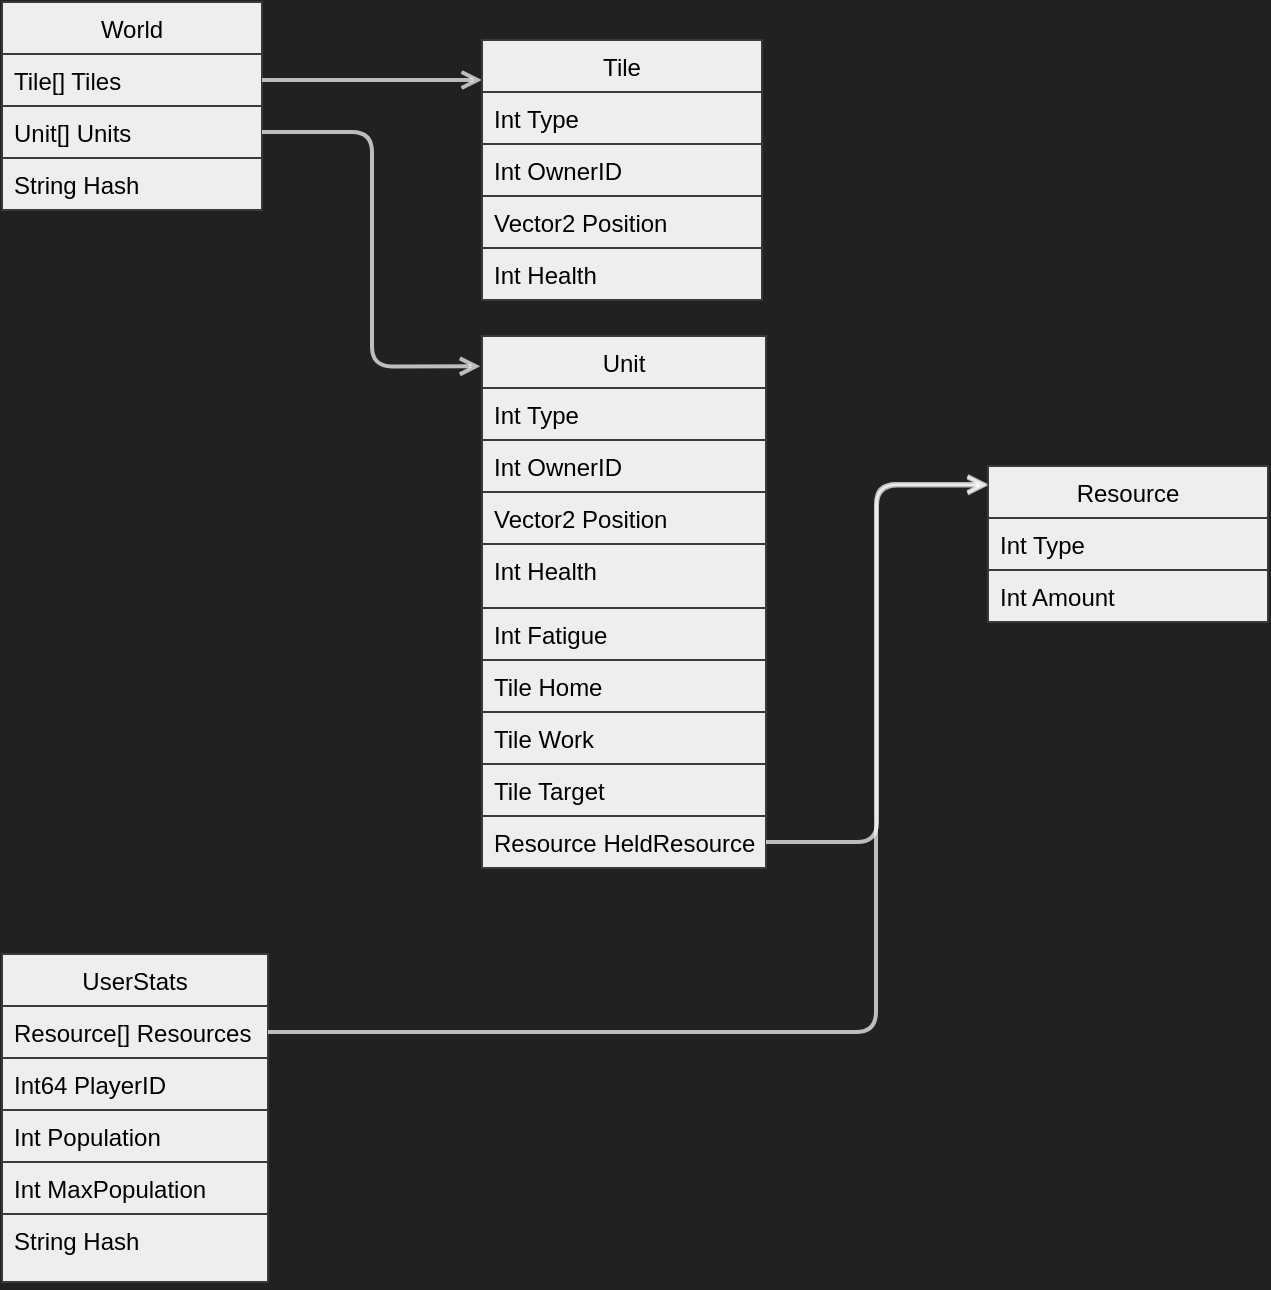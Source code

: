 <mxfile version="10.6.0" type="device"><diagram id="PSp3pdaMUobaPZKxGY9P" name="Page-1"><mxGraphModel dx="889" dy="777" grid="0" gridSize="10" guides="1" tooltips="1" connect="1" arrows="1" fold="1" page="1" pageScale="1" pageWidth="827" pageHeight="1169" background="#212121" math="0" shadow="0"><root><mxCell id="0"/><mxCell id="1" parent="0"/><mxCell id="UWC5HuN4-RCtU19QUpBO-1" value="World" style="swimlane;fontStyle=0;childLayout=stackLayout;horizontal=1;startSize=26;horizontalStack=0;resizeParent=1;resizeParentMax=0;resizeLast=0;collapsible=1;marginBottom=0;glass=0;rounded=0;shadow=0;comic=0;swimlaneLine=1;fillColor=#eeeeee;strokeColor=#36393d;swimlaneFillColor=none;" parent="1" vertex="1"><mxGeometry x="120" y="150" width="130" height="104" as="geometry"/></mxCell><mxCell id="UWC5HuN4-RCtU19QUpBO-2" value="Tile[] Tiles" style="text;align=left;verticalAlign=top;spacingLeft=4;spacingRight=4;overflow=hidden;rotatable=0;points=[[0,0.5],[1,0.5]];portConstraint=eastwest;rounded=0;fillColor=#eeeeee;strokeColor=#36393d;" parent="UWC5HuN4-RCtU19QUpBO-1" vertex="1"><mxGeometry y="26" width="130" height="26" as="geometry"/></mxCell><mxCell id="UWC5HuN4-RCtU19QUpBO-3" value="Unit[] Units" style="text;align=left;verticalAlign=top;spacingLeft=4;spacingRight=4;overflow=hidden;rotatable=0;points=[[0,0.5],[1,0.5]];portConstraint=eastwest;rounded=0;fillColor=#eeeeee;strokeColor=#36393d;" parent="UWC5HuN4-RCtU19QUpBO-1" vertex="1"><mxGeometry y="52" width="130" height="26" as="geometry"/></mxCell><mxCell id="UWC5HuN4-RCtU19QUpBO-4" value="String Hash" style="text;align=left;verticalAlign=top;spacingLeft=4;spacingRight=4;overflow=hidden;rotatable=0;points=[[0,0.5],[1,0.5]];portConstraint=eastwest;rounded=0;glass=0;fillColor=#eeeeee;strokeColor=#36393d;" parent="UWC5HuN4-RCtU19QUpBO-1" vertex="1"><mxGeometry y="78" width="130" height="26" as="geometry"/></mxCell><mxCell id="UWC5HuN4-RCtU19QUpBO-6" style="edgeStyle=orthogonalEdgeStyle;rounded=1;orthogonalLoop=1;jettySize=auto;html=1;exitX=1;exitY=0.5;exitDx=0;exitDy=0;entryX=0;entryY=0.154;entryDx=0;entryDy=0;entryPerimeter=0;strokeColor=#FFFFFF;strokeWidth=2;endArrow=open;endFill=0;opacity=70;" parent="1" source="UWC5HuN4-RCtU19QUpBO-2" target="UWC5HuN4-RCtU19QUpBO-14" edge="1"><mxGeometry relative="1" as="geometry"><mxPoint x="380" y="189" as="targetPoint"/></mxGeometry></mxCell><mxCell id="UWC5HuN4-RCtU19QUpBO-14" value="Tile" style="swimlane;fontStyle=0;childLayout=stackLayout;horizontal=1;startSize=26;horizontalStack=0;resizeParent=1;resizeParentMax=0;resizeLast=0;collapsible=1;marginBottom=0;rounded=0;fillColor=#eeeeee;strokeColor=#36393d;" parent="1" vertex="1"><mxGeometry x="360" y="169" width="140" height="130" as="geometry"><mxRectangle x="360" y="173" width="46" height="26" as="alternateBounds"/></mxGeometry></mxCell><mxCell id="UWC5HuN4-RCtU19QUpBO-15" value="Int Type" style="text;align=left;verticalAlign=top;spacingLeft=4;spacingRight=4;overflow=hidden;rotatable=0;points=[[0,0.5],[1,0.5]];portConstraint=eastwest;rounded=0;fillColor=#eeeeee;strokeColor=#36393d;" parent="UWC5HuN4-RCtU19QUpBO-14" vertex="1"><mxGeometry y="26" width="140" height="26" as="geometry"/></mxCell><mxCell id="UWC5HuN4-RCtU19QUpBO-47" value="Int OwnerID&#10;" style="text;align=left;verticalAlign=top;spacingLeft=4;spacingRight=4;overflow=hidden;rotatable=0;points=[[0,0.5],[1,0.5]];portConstraint=eastwest;rounded=0;fillColor=#eeeeee;strokeColor=#36393d;" parent="UWC5HuN4-RCtU19QUpBO-14" vertex="1"><mxGeometry y="52" width="140" height="26" as="geometry"/></mxCell><mxCell id="UWC5HuN4-RCtU19QUpBO-16" value="Vector2 Position" style="text;align=left;verticalAlign=top;spacingLeft=4;spacingRight=4;overflow=hidden;rotatable=0;points=[[0,0.5],[1,0.5]];portConstraint=eastwest;rounded=0;fillColor=#eeeeee;strokeColor=#36393d;" parent="UWC5HuN4-RCtU19QUpBO-14" vertex="1"><mxGeometry y="78" width="140" height="26" as="geometry"/></mxCell><mxCell id="UWC5HuN4-RCtU19QUpBO-17" value="Int Health" style="text;align=left;verticalAlign=top;spacingLeft=4;spacingRight=4;overflow=hidden;rotatable=0;points=[[0,0.5],[1,0.5]];portConstraint=eastwest;rounded=0;fillColor=#eeeeee;strokeColor=#36393d;" parent="UWC5HuN4-RCtU19QUpBO-14" vertex="1"><mxGeometry y="104" width="140" height="26" as="geometry"/></mxCell><mxCell id="UWC5HuN4-RCtU19QUpBO-23" value="Unit" style="swimlane;fontStyle=0;childLayout=stackLayout;horizontal=1;startSize=26;horizontalStack=0;resizeParent=1;resizeParentMax=0;resizeLast=0;collapsible=1;marginBottom=0;rounded=0;fillColor=#eeeeee;strokeColor=#36393d;" parent="1" vertex="1"><mxGeometry x="360" y="317" width="142" height="266" as="geometry"/></mxCell><mxCell id="UWC5HuN4-RCtU19QUpBO-24" value="Int Type" style="text;align=left;verticalAlign=top;spacingLeft=4;spacingRight=4;overflow=hidden;rotatable=0;points=[[0,0.5],[1,0.5]];portConstraint=eastwest;rounded=0;fillColor=#eeeeee;strokeColor=#36393d;" parent="UWC5HuN4-RCtU19QUpBO-23" vertex="1"><mxGeometry y="26" width="142" height="26" as="geometry"/></mxCell><mxCell id="UWC5HuN4-RCtU19QUpBO-48" value="Int OwnerID&#10;" style="text;align=left;verticalAlign=top;spacingLeft=4;spacingRight=4;overflow=hidden;rotatable=0;points=[[0,0.5],[1,0.5]];portConstraint=eastwest;rounded=0;fillColor=#eeeeee;strokeColor=#36393d;" parent="UWC5HuN4-RCtU19QUpBO-23" vertex="1"><mxGeometry y="52" width="142" height="26" as="geometry"/></mxCell><mxCell id="UWC5HuN4-RCtU19QUpBO-25" value="Vector2 Position" style="text;align=left;verticalAlign=top;spacingLeft=4;spacingRight=4;overflow=hidden;rotatable=0;points=[[0,0.5],[1,0.5]];portConstraint=eastwest;rounded=0;fillColor=#eeeeee;strokeColor=#36393d;" parent="UWC5HuN4-RCtU19QUpBO-23" vertex="1"><mxGeometry y="78" width="142" height="26" as="geometry"/></mxCell><mxCell id="UWC5HuN4-RCtU19QUpBO-26" value="Int Health" style="text;align=left;verticalAlign=top;spacingLeft=4;spacingRight=4;overflow=hidden;rotatable=0;points=[[0,0.5],[1,0.5]];portConstraint=eastwest;rounded=0;fillColor=#eeeeee;strokeColor=#36393d;" parent="UWC5HuN4-RCtU19QUpBO-23" vertex="1"><mxGeometry y="104" width="142" height="32" as="geometry"/></mxCell><mxCell id="UWC5HuN4-RCtU19QUpBO-29" value="Int Fatigue" style="text;align=left;verticalAlign=top;spacingLeft=4;spacingRight=4;overflow=hidden;rotatable=0;points=[[0,0.5],[1,0.5]];portConstraint=eastwest;rounded=0;fillColor=#eeeeee;strokeColor=#36393d;" parent="UWC5HuN4-RCtU19QUpBO-23" vertex="1"><mxGeometry y="136" width="142" height="26" as="geometry"/></mxCell><mxCell id="UWC5HuN4-RCtU19QUpBO-30" value="Tile Home" style="text;align=left;verticalAlign=top;spacingLeft=4;spacingRight=4;overflow=hidden;rotatable=0;points=[[0,0.5],[1,0.5]];portConstraint=eastwest;rounded=0;fillColor=#eeeeee;strokeColor=#36393d;" parent="UWC5HuN4-RCtU19QUpBO-23" vertex="1"><mxGeometry y="162" width="142" height="26" as="geometry"/></mxCell><mxCell id="UWC5HuN4-RCtU19QUpBO-31" value="Tile Work" style="text;align=left;verticalAlign=top;spacingLeft=4;spacingRight=4;overflow=hidden;rotatable=0;points=[[0,0.5],[1,0.5]];portConstraint=eastwest;rounded=0;fillColor=#eeeeee;strokeColor=#36393d;" parent="UWC5HuN4-RCtU19QUpBO-23" vertex="1"><mxGeometry y="188" width="142" height="26" as="geometry"/></mxCell><mxCell id="UWC5HuN4-RCtU19QUpBO-38" value="Tile Target" style="text;align=left;verticalAlign=top;spacingLeft=4;spacingRight=4;overflow=hidden;rotatable=0;points=[[0,0.5],[1,0.5]];portConstraint=eastwest;rounded=0;fillColor=#eeeeee;strokeColor=#36393d;" parent="UWC5HuN4-RCtU19QUpBO-23" vertex="1"><mxGeometry y="214" width="142" height="26" as="geometry"/></mxCell><mxCell id="UWC5HuN4-RCtU19QUpBO-32" value="Resource HeldResource" style="text;align=left;verticalAlign=top;spacingLeft=4;spacingRight=4;overflow=hidden;rotatable=0;points=[[0,0.5],[1,0.5]];portConstraint=eastwest;rounded=0;fillColor=#eeeeee;strokeColor=#36393d;" parent="UWC5HuN4-RCtU19QUpBO-23" vertex="1"><mxGeometry y="240" width="142" height="26" as="geometry"/></mxCell><mxCell id="UWC5HuN4-RCtU19QUpBO-28" style="edgeStyle=orthogonalEdgeStyle;rounded=1;orthogonalLoop=1;jettySize=auto;html=1;exitX=1;exitY=0.5;exitDx=0;exitDy=0;entryX=-0.006;entryY=0.057;entryDx=0;entryDy=0;entryPerimeter=0;strokeColor=#FFFFFF;comic=0;strokeWidth=2;endArrow=open;endFill=0;opacity=70;" parent="1" source="UWC5HuN4-RCtU19QUpBO-3" target="UWC5HuN4-RCtU19QUpBO-23" edge="1"><mxGeometry relative="1" as="geometry"/></mxCell><mxCell id="UWC5HuN4-RCtU19QUpBO-33" value="Resource" style="swimlane;fontStyle=0;childLayout=stackLayout;horizontal=1;startSize=26;horizontalStack=0;resizeParent=1;resizeParentMax=0;resizeLast=0;collapsible=1;marginBottom=0;rounded=0;fillColor=#eeeeee;strokeColor=#36393d;" parent="1" vertex="1"><mxGeometry x="613" y="382" width="140" height="78" as="geometry"><mxRectangle x="360" y="173" width="46" height="26" as="alternateBounds"/></mxGeometry></mxCell><mxCell id="UWC5HuN4-RCtU19QUpBO-34" value="Int Type" style="text;align=left;verticalAlign=top;spacingLeft=4;spacingRight=4;overflow=hidden;rotatable=0;points=[[0,0.5],[1,0.5]];portConstraint=eastwest;rounded=0;fillColor=#eeeeee;strokeColor=#36393d;" parent="UWC5HuN4-RCtU19QUpBO-33" vertex="1"><mxGeometry y="26" width="140" height="26" as="geometry"/></mxCell><mxCell id="UWC5HuN4-RCtU19QUpBO-35" value="Int Amount" style="text;align=left;verticalAlign=top;spacingLeft=4;spacingRight=4;overflow=hidden;rotatable=0;points=[[0,0.5],[1,0.5]];portConstraint=eastwest;rounded=0;fillColor=#eeeeee;strokeColor=#36393d;" parent="UWC5HuN4-RCtU19QUpBO-33" vertex="1"><mxGeometry y="52" width="140" height="26" as="geometry"/></mxCell><mxCell id="UWC5HuN4-RCtU19QUpBO-37" style="edgeStyle=orthogonalEdgeStyle;rounded=1;orthogonalLoop=1;jettySize=auto;html=1;exitX=1;exitY=0.5;exitDx=0;exitDy=0;entryX=0;entryY=0.125;entryDx=0;entryDy=0;entryPerimeter=0;strokeColor=#FFFFFF;comic=0;strokeWidth=2;endArrow=open;endFill=0;opacity=70;" parent="1" source="UWC5HuN4-RCtU19QUpBO-32" target="UWC5HuN4-RCtU19QUpBO-33" edge="1"><mxGeometry relative="1" as="geometry"><mxPoint x="260" y="225" as="sourcePoint"/><mxPoint x="369" y="342" as="targetPoint"/></mxGeometry></mxCell><mxCell id="UWC5HuN4-RCtU19QUpBO-39" value="UserStats" style="swimlane;fontStyle=0;childLayout=stackLayout;horizontal=1;startSize=26;horizontalStack=0;resizeParent=1;resizeParentMax=0;resizeLast=0;collapsible=1;marginBottom=0;glass=0;rounded=0;shadow=0;comic=0;swimlaneLine=1;fillColor=#eeeeee;strokeColor=#36393d;swimlaneFillColor=none;" parent="1" vertex="1"><mxGeometry x="120" y="626" width="133" height="164" as="geometry"/></mxCell><mxCell id="UWC5HuN4-RCtU19QUpBO-40" value="Resource[] Resources" style="text;align=left;verticalAlign=top;spacingLeft=4;spacingRight=4;overflow=hidden;rotatable=0;points=[[0,0.5],[1,0.5]];portConstraint=eastwest;rounded=0;fillColor=#eeeeee;strokeColor=#36393d;" parent="UWC5HuN4-RCtU19QUpBO-39" vertex="1"><mxGeometry y="26" width="133" height="26" as="geometry"/></mxCell><mxCell id="UWC5HuN4-RCtU19QUpBO-46" value="Int64 PlayerID" style="text;align=left;verticalAlign=top;spacingLeft=4;spacingRight=4;overflow=hidden;rotatable=0;points=[[0,0.5],[1,0.5]];portConstraint=eastwest;rounded=0;fillColor=#eeeeee;strokeColor=#36393d;" parent="UWC5HuN4-RCtU19QUpBO-39" vertex="1"><mxGeometry y="52" width="133" height="26" as="geometry"/></mxCell><mxCell id="UWC5HuN4-RCtU19QUpBO-41" value="Int Population" style="text;align=left;verticalAlign=top;spacingLeft=4;spacingRight=4;overflow=hidden;rotatable=0;points=[[0,0.5],[1,0.5]];portConstraint=eastwest;rounded=0;fillColor=#eeeeee;strokeColor=#36393d;" parent="UWC5HuN4-RCtU19QUpBO-39" vertex="1"><mxGeometry y="78" width="133" height="26" as="geometry"/></mxCell><mxCell id="UWC5HuN4-RCtU19QUpBO-44" value="Int MaxPopulation" style="text;align=left;verticalAlign=top;spacingLeft=4;spacingRight=4;overflow=hidden;rotatable=0;points=[[0,0.5],[1,0.5]];portConstraint=eastwest;rounded=0;fillColor=#eeeeee;strokeColor=#36393d;" parent="UWC5HuN4-RCtU19QUpBO-39" vertex="1"><mxGeometry y="104" width="133" height="26" as="geometry"/></mxCell><mxCell id="UWC5HuN4-RCtU19QUpBO-42" value="String Hash" style="text;align=left;verticalAlign=top;spacingLeft=4;spacingRight=4;overflow=hidden;rotatable=0;points=[[0,0.5],[1,0.5]];portConstraint=eastwest;rounded=0;glass=0;fillColor=#eeeeee;strokeColor=#36393d;" parent="UWC5HuN4-RCtU19QUpBO-39" vertex="1"><mxGeometry y="130" width="133" height="34" as="geometry"/></mxCell><mxCell id="UWC5HuN4-RCtU19QUpBO-43" style="edgeStyle=orthogonalEdgeStyle;rounded=1;orthogonalLoop=1;jettySize=auto;html=1;exitX=1;exitY=0.5;exitDx=0;exitDy=0;strokeColor=#FFFFFF;comic=0;strokeWidth=2;endArrow=open;endFill=0;opacity=70;" parent="1" source="UWC5HuN4-RCtU19QUpBO-40" edge="1"><mxGeometry relative="1" as="geometry"><mxPoint x="556" y="522" as="sourcePoint"/><mxPoint x="613" y="391" as="targetPoint"/><Array as="points"><mxPoint x="557" y="665"/><mxPoint x="557" y="391"/></Array></mxGeometry></mxCell></root></mxGraphModel></diagram></mxfile>